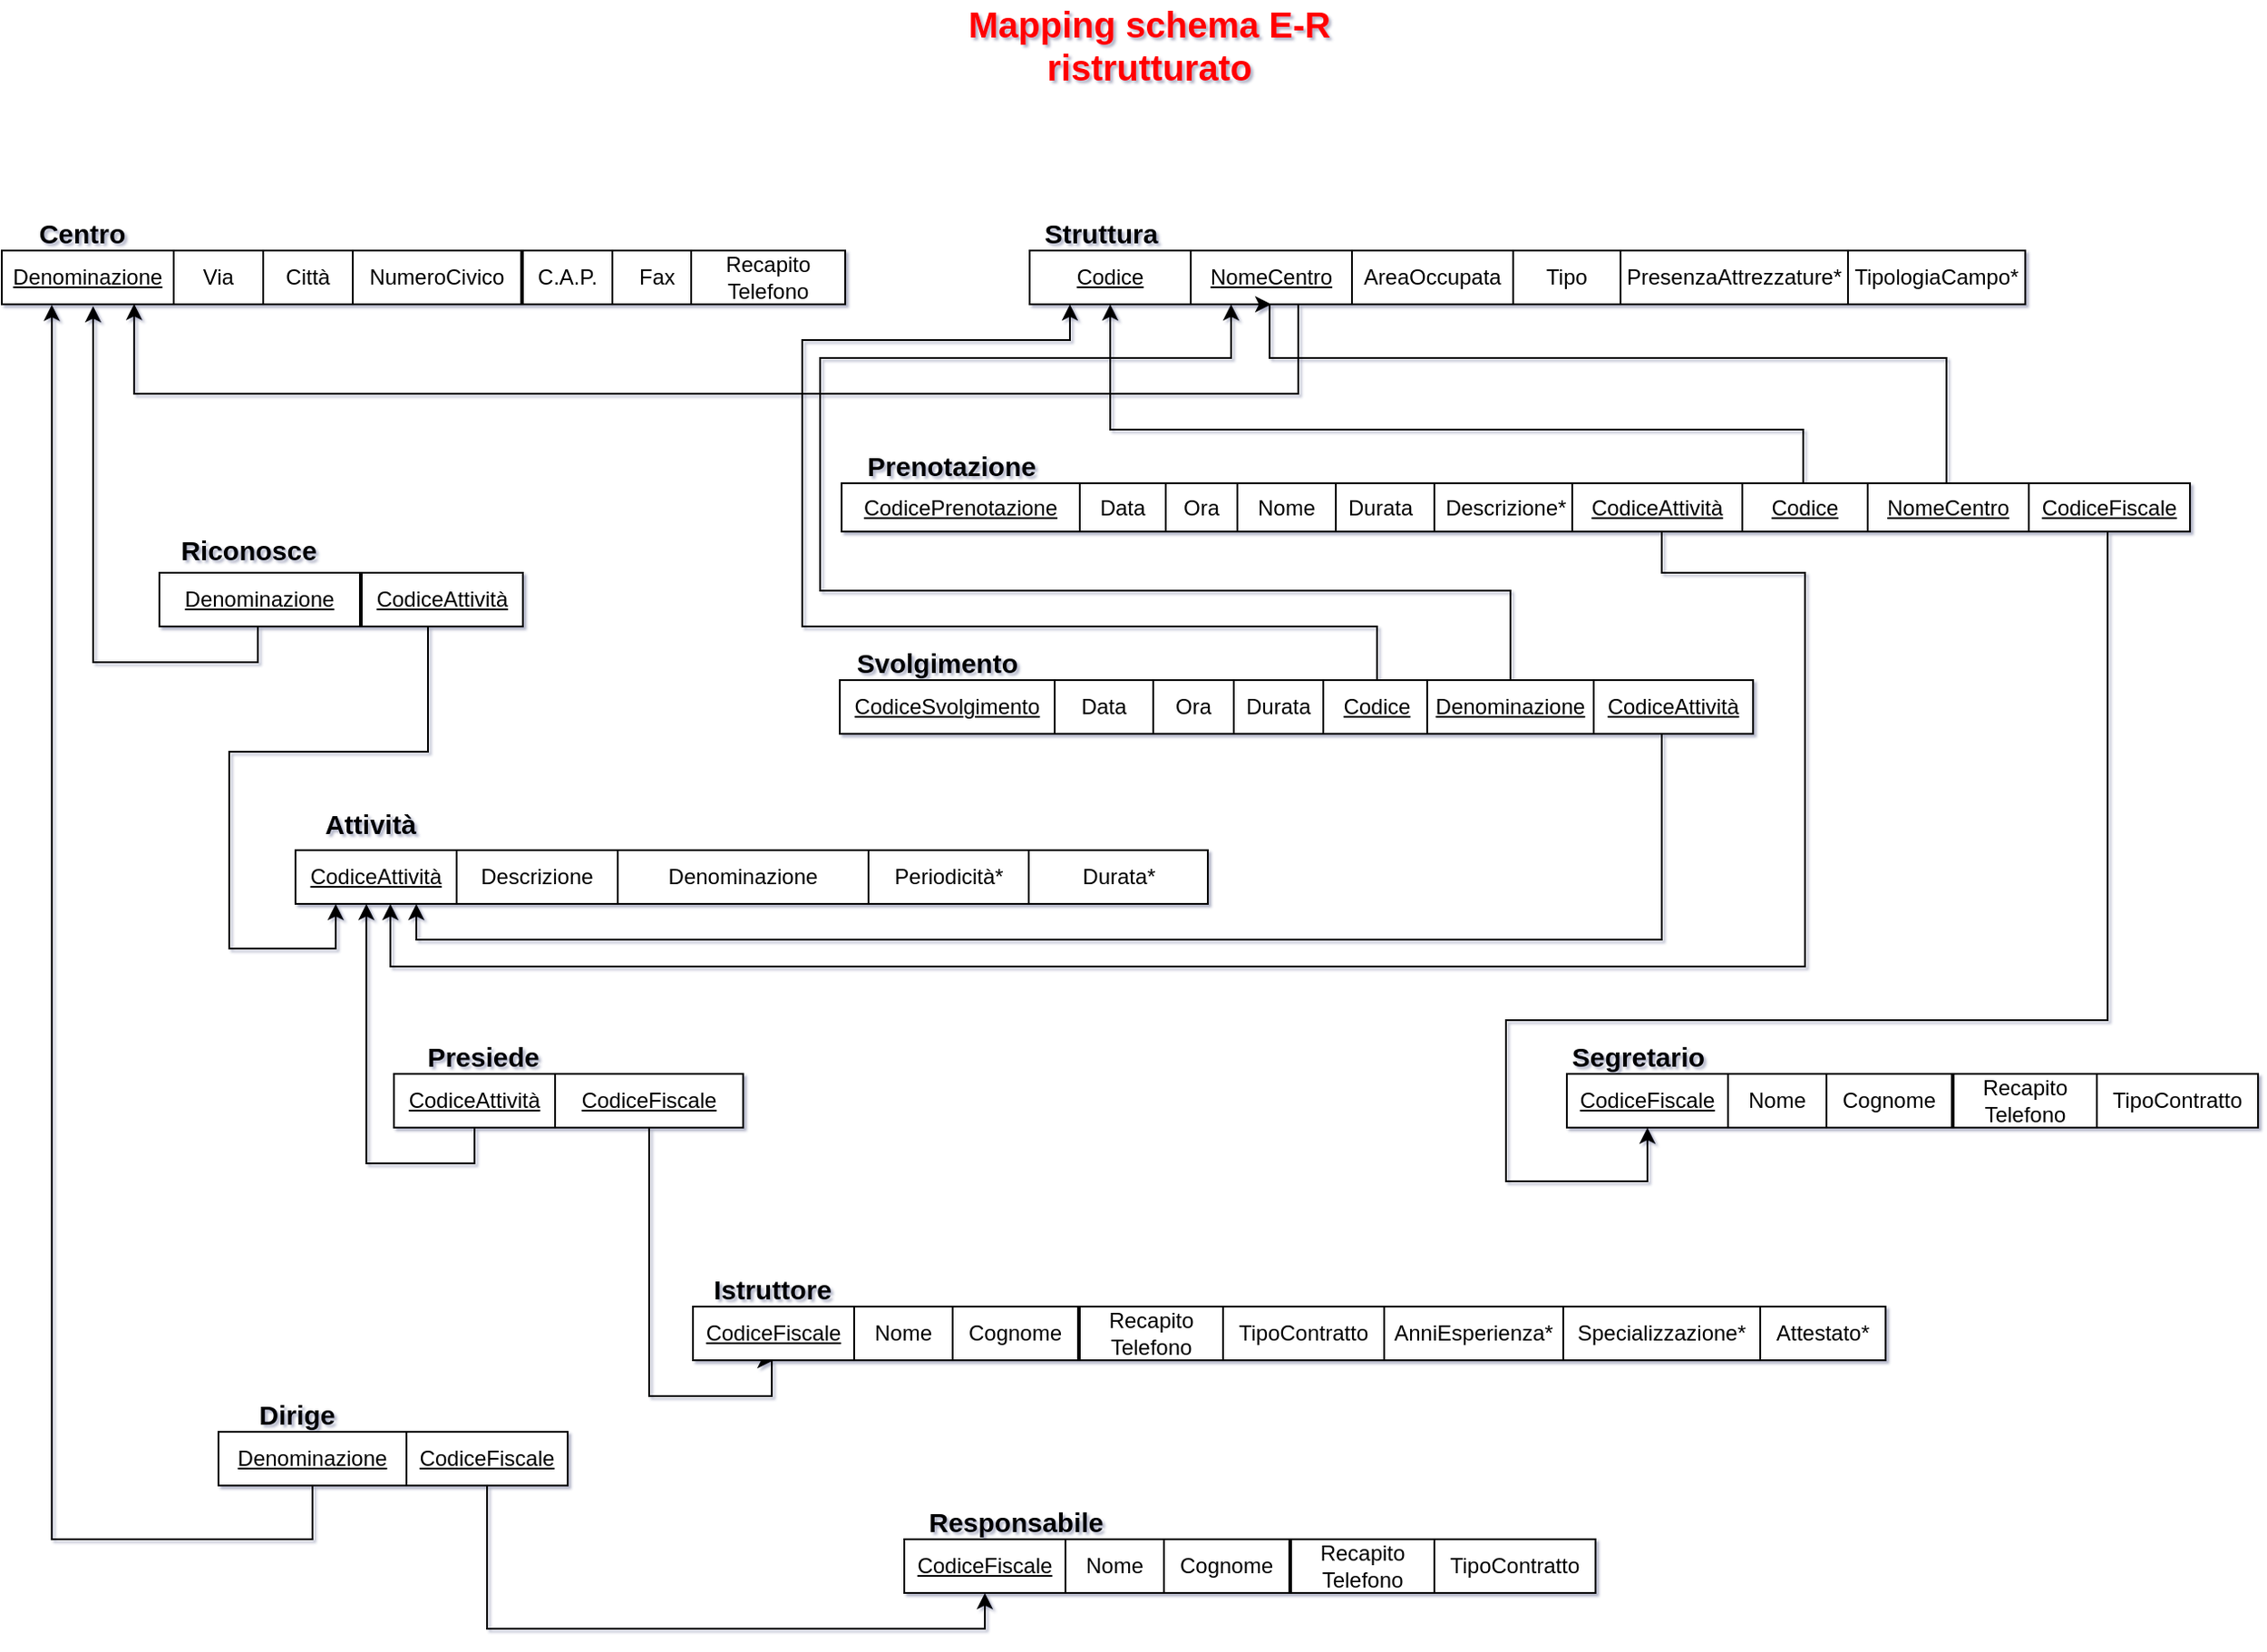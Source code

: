 <mxfile version="12.3.7" type="device" pages="1"><diagram id="PSAPSC9eGgdpma670bdw" name="Page-1"><mxGraphModel dx="1006" dy="487" grid="1" gridSize="10" guides="1" tooltips="1" connect="1" arrows="1" fold="1" page="1" pageScale="1" pageWidth="1654" pageHeight="1169" math="0" shadow="1"><root><mxCell id="0"/><mxCell id="1" parent="0"/><mxCell id="prmxmG3SQ1TPiEct5h_p-3" value="&lt;font size=&quot;1&quot; color=&quot;#ff0000&quot;&gt;&lt;b style=&quot;font-size: 20px&quot;&gt;Mapping schema E-R ristrutturato&lt;/b&gt;&lt;/font&gt;" style="text;html=1;strokeColor=none;fillColor=none;align=center;verticalAlign=middle;whiteSpace=wrap;rounded=0;" parent="1" vertex="1"><mxGeometry x="710.5" y="20" width="240" height="50" as="geometry"/></mxCell><mxCell id="prmxmG3SQ1TPiEct5h_p-4" value="&lt;u&gt;Denominazione&lt;/u&gt;" style="rounded=0;whiteSpace=wrap;html=1;" parent="1" vertex="1"><mxGeometry x="190" y="160" width="96" height="30" as="geometry"/></mxCell><mxCell id="prmxmG3SQ1TPiEct5h_p-5" value="Via" style="rounded=0;whiteSpace=wrap;html=1;" parent="1" vertex="1"><mxGeometry x="286" y="160" width="50" height="30" as="geometry"/></mxCell><mxCell id="prmxmG3SQ1TPiEct5h_p-6" value="Città" style="rounded=0;whiteSpace=wrap;html=1;" parent="1" vertex="1"><mxGeometry x="336" y="160" width="50" height="30" as="geometry"/></mxCell><mxCell id="prmxmG3SQ1TPiEct5h_p-7" value="&lt;b&gt;&lt;font style=&quot;font-size: 15px&quot;&gt;Centro&lt;/font&gt;&lt;/b&gt;" style="text;html=1;strokeColor=none;fillColor=none;align=center;verticalAlign=middle;whiteSpace=wrap;rounded=0;" parent="1" vertex="1"><mxGeometry x="200" y="140" width="70" height="20" as="geometry"/></mxCell><mxCell id="prmxmG3SQ1TPiEct5h_p-8" value="C.A.P." style="rounded=0;whiteSpace=wrap;html=1;" parent="1" vertex="1"><mxGeometry x="481" y="160" width="50" height="30" as="geometry"/></mxCell><mxCell id="prmxmG3SQ1TPiEct5h_p-9" value="Fax" style="rounded=0;whiteSpace=wrap;html=1;" parent="1" vertex="1"><mxGeometry x="531" y="160" width="50" height="30" as="geometry"/></mxCell><mxCell id="prmxmG3SQ1TPiEct5h_p-10" value="Recapito&lt;br&gt;Telefono" style="rounded=0;whiteSpace=wrap;html=1;" parent="1" vertex="1"><mxGeometry x="575" y="160" width="86" height="30" as="geometry"/></mxCell><mxCell id="prmxmG3SQ1TPiEct5h_p-11" value="&lt;u&gt;Codice&lt;/u&gt;" style="rounded=0;whiteSpace=wrap;html=1;" parent="1" vertex="1"><mxGeometry x="764" y="160" width="90" height="30" as="geometry"/></mxCell><mxCell id="prmxmG3SQ1TPiEct5h_p-12" value="AreaOccupata" style="rounded=0;whiteSpace=wrap;html=1;" parent="1" vertex="1"><mxGeometry x="944" y="160" width="90" height="30" as="geometry"/></mxCell><mxCell id="prmxmG3SQ1TPiEct5h_p-14" value="&lt;b&gt;&lt;font style=&quot;font-size: 15px&quot;&gt;Struttura&lt;/font&gt;&lt;/b&gt;" style="text;html=1;strokeColor=none;fillColor=none;align=center;verticalAlign=middle;whiteSpace=wrap;rounded=0;" parent="1" vertex="1"><mxGeometry x="763.5" y="140" width="80" height="20" as="geometry"/></mxCell><mxCell id="prmxmG3SQ1TPiEct5h_p-15" value="Periodicità*" style="rounded=0;whiteSpace=wrap;html=1;" parent="1" vertex="1"><mxGeometry x="674" y="495" width="90" height="30" as="geometry"/></mxCell><mxCell id="prmxmG3SQ1TPiEct5h_p-16" value="Durata*" style="rounded=0;whiteSpace=wrap;html=1;" parent="1" vertex="1"><mxGeometry x="763.5" y="495" width="100" height="30" as="geometry"/></mxCell><mxCell id="prmxmG3SQ1TPiEct5h_p-23" value="" style="edgeStyle=orthogonalEdgeStyle;rounded=0;orthogonalLoop=1;jettySize=auto;html=1;strokeColor=#000000;fillColor=#ffcd28;gradientColor=#ffa500;entryX=0.77;entryY=0.992;entryDx=0;entryDy=0;entryPerimeter=0;" parent="1" source="prmxmG3SQ1TPiEct5h_p-21" target="prmxmG3SQ1TPiEct5h_p-4" edge="1"><mxGeometry relative="1" as="geometry"><mxPoint x="262" y="200" as="targetPoint"/><Array as="points"><mxPoint x="914" y="240"/><mxPoint x="264" y="240"/></Array></mxGeometry></mxCell><mxCell id="prmxmG3SQ1TPiEct5h_p-21" value="&lt;u&gt;NomeCentro&lt;/u&gt;" style="rounded=0;whiteSpace=wrap;html=1;" parent="1" vertex="1"><mxGeometry x="854" y="160" width="90" height="30" as="geometry"/></mxCell><mxCell id="prmxmG3SQ1TPiEct5h_p-31" value="Descrizione" style="rounded=0;whiteSpace=wrap;html=1;" parent="1" vertex="1"><mxGeometry x="444" y="495" width="90" height="30" as="geometry"/></mxCell><mxCell id="prmxmG3SQ1TPiEct5h_p-32" value="&lt;b&gt;&lt;font style=&quot;font-size: 15px&quot;&gt;Attività&lt;/font&gt;&lt;/b&gt;" style="text;html=1;strokeColor=none;fillColor=none;align=center;verticalAlign=middle;whiteSpace=wrap;rounded=0;" parent="1" vertex="1"><mxGeometry x="356" y="470" width="80" height="20" as="geometry"/></mxCell><mxCell id="prmxmG3SQ1TPiEct5h_p-33" value="Denominazione" style="rounded=0;whiteSpace=wrap;html=1;" parent="1" vertex="1"><mxGeometry x="534" y="495" width="140" height="30" as="geometry"/></mxCell><mxCell id="prmxmG3SQ1TPiEct5h_p-134" value="" style="edgeStyle=orthogonalEdgeStyle;rounded=0;orthogonalLoop=1;jettySize=auto;html=1;startArrow=none;startFill=0;exitX=0.5;exitY=1;exitDx=0;exitDy=0;fillColor=#ffff88;strokeColor=#000000;" parent="1" source="prmxmG3SQ1TPiEct5h_p-36" edge="1"><mxGeometry relative="1" as="geometry"><mxPoint x="241" y="191" as="targetPoint"/><Array as="points"><mxPoint x="333" y="390"/><mxPoint x="241" y="390"/></Array></mxGeometry></mxCell><mxCell id="prmxmG3SQ1TPiEct5h_p-36" value="&lt;u&gt;Denominazione&lt;/u&gt;" style="rounded=0;whiteSpace=wrap;html=1;" parent="1" vertex="1"><mxGeometry x="278" y="340" width="112" height="30" as="geometry"/></mxCell><mxCell id="prmxmG3SQ1TPiEct5h_p-38" value="&lt;b&gt;&lt;font style=&quot;font-size: 15px&quot;&gt;Riconosce&lt;/font&gt;&lt;/b&gt;" style="text;html=1;strokeColor=none;fillColor=none;align=center;verticalAlign=middle;whiteSpace=wrap;rounded=0;" parent="1" vertex="1"><mxGeometry x="277.5" y="317" width="100" height="20" as="geometry"/></mxCell><mxCell id="prmxmG3SQ1TPiEct5h_p-95" value="" style="edgeStyle=orthogonalEdgeStyle;rounded=0;orthogonalLoop=1;jettySize=auto;html=1;exitX=0.5;exitY=1;exitDx=0;exitDy=0;entryX=0.25;entryY=1;entryDx=0;entryDy=0;strokeColor=#000000;" parent="1" source="prmxmG3SQ1TPiEct5h_p-41" target="prmxmG3SQ1TPiEct5h_p-42" edge="1"><mxGeometry relative="1" as="geometry"><mxPoint x="493.5" y="420" as="targetPoint"/><Array as="points"><mxPoint x="428" y="440"/><mxPoint x="317" y="440"/><mxPoint x="317" y="550"/><mxPoint x="377" y="550"/></Array></mxGeometry></mxCell><mxCell id="prmxmG3SQ1TPiEct5h_p-41" value="&lt;u&gt;CodiceAttività&lt;/u&gt;" style="rounded=0;whiteSpace=wrap;html=1;" parent="1" vertex="1"><mxGeometry x="391" y="340" width="90" height="30" as="geometry"/></mxCell><mxCell id="prmxmG3SQ1TPiEct5h_p-42" value="&lt;u&gt;CodiceAttività&lt;/u&gt;" style="rounded=0;whiteSpace=wrap;html=1;" parent="1" vertex="1"><mxGeometry x="354" y="495" width="90" height="30" as="geometry"/></mxCell><mxCell id="prmxmG3SQ1TPiEct5h_p-138" value="" style="edgeStyle=orthogonalEdgeStyle;rounded=0;orthogonalLoop=1;jettySize=auto;html=1;startArrow=none;startFill=0;entryX=0.5;entryY=1;entryDx=0;entryDy=0;fillColor=#60a917;strokeColor=#000000;" parent="1" source="prmxmG3SQ1TPiEct5h_p-49" target="prmxmG3SQ1TPiEct5h_p-62" edge="1"><mxGeometry relative="1" as="geometry"><mxPoint x="551.5" y="730" as="targetPoint"/><Array as="points"><mxPoint x="551" y="800"/><mxPoint x="620" y="800"/></Array></mxGeometry></mxCell><mxCell id="prmxmG3SQ1TPiEct5h_p-49" value="&lt;u&gt;CodiceFiscale&lt;/u&gt;" style="rounded=0;whiteSpace=wrap;html=1;" parent="1" vertex="1"><mxGeometry x="499" y="620" width="105" height="30" as="geometry"/></mxCell><mxCell id="prmxmG3SQ1TPiEct5h_p-50" value="&lt;b&gt;&lt;font style=&quot;font-size: 15px&quot;&gt;Presiede&lt;/font&gt;&lt;/b&gt;" style="text;html=1;strokeColor=none;fillColor=none;align=center;verticalAlign=middle;whiteSpace=wrap;rounded=0;" parent="1" vertex="1"><mxGeometry x="409" y="600" width="100" height="20" as="geometry"/></mxCell><mxCell id="prmxmG3SQ1TPiEct5h_p-56" value="" style="edgeStyle=orthogonalEdgeStyle;rounded=0;orthogonalLoop=1;jettySize=auto;html=1;entryX=0.44;entryY=1;entryDx=0;entryDy=0;entryPerimeter=0;strokeColor=#000000;fillColor=#60a917;" parent="1" source="prmxmG3SQ1TPiEct5h_p-51" target="prmxmG3SQ1TPiEct5h_p-42" edge="1"><mxGeometry relative="1" as="geometry"><mxPoint x="394" y="530" as="targetPoint"/><Array as="points"><mxPoint x="454" y="670"/><mxPoint x="394" y="670"/></Array></mxGeometry></mxCell><mxCell id="prmxmG3SQ1TPiEct5h_p-51" value="&lt;u&gt;CodiceAttività&lt;/u&gt;" style="rounded=0;whiteSpace=wrap;html=1;" parent="1" vertex="1"><mxGeometry x="409" y="620" width="90" height="30" as="geometry"/></mxCell><mxCell id="prmxmG3SQ1TPiEct5h_p-58" value="TipoContratto" style="rounded=0;whiteSpace=wrap;html=1;" parent="1" vertex="1"><mxGeometry x="872" y="750" width="90" height="30" as="geometry"/></mxCell><mxCell id="prmxmG3SQ1TPiEct5h_p-59" value="Nome" style="rounded=0;whiteSpace=wrap;html=1;" parent="1" vertex="1"><mxGeometry x="666" y="750" width="55" height="30" as="geometry"/></mxCell><mxCell id="prmxmG3SQ1TPiEct5h_p-60" value="&lt;b&gt;&lt;font style=&quot;font-size: 15px&quot;&gt;Istruttore&lt;/font&gt;&lt;/b&gt;" style="text;html=1;strokeColor=none;fillColor=none;align=center;verticalAlign=middle;whiteSpace=wrap;rounded=0;" parent="1" vertex="1"><mxGeometry x="573" y="730" width="95" height="20" as="geometry"/></mxCell><mxCell id="prmxmG3SQ1TPiEct5h_p-61" value="Cognome" style="rounded=0;whiteSpace=wrap;html=1;" parent="1" vertex="1"><mxGeometry x="721" y="750" width="70" height="30" as="geometry"/></mxCell><mxCell id="prmxmG3SQ1TPiEct5h_p-62" value="&lt;u&gt;CodiceFiscale&lt;/u&gt;" style="rounded=0;whiteSpace=wrap;html=1;" parent="1" vertex="1"><mxGeometry x="576" y="750" width="90" height="30" as="geometry"/></mxCell><mxCell id="prmxmG3SQ1TPiEct5h_p-63" value="AnniEsperienza*" style="rounded=0;whiteSpace=wrap;html=1;" parent="1" vertex="1"><mxGeometry x="962" y="750" width="100" height="30" as="geometry"/></mxCell><mxCell id="prmxmG3SQ1TPiEct5h_p-64" value="Specializzazione*" style="rounded=0;whiteSpace=wrap;html=1;" parent="1" vertex="1"><mxGeometry x="1062" y="750" width="110" height="30" as="geometry"/></mxCell><mxCell id="prmxmG3SQ1TPiEct5h_p-65" value="Attestato*" style="rounded=0;whiteSpace=wrap;html=1;" parent="1" vertex="1"><mxGeometry x="1172" y="750" width="70" height="30" as="geometry"/></mxCell><mxCell id="prmxmG3SQ1TPiEct5h_p-72" value="TipoContratto" style="rounded=0;whiteSpace=wrap;html=1;" parent="1" vertex="1"><mxGeometry x="1360" y="620" width="90" height="30" as="geometry"/></mxCell><mxCell id="prmxmG3SQ1TPiEct5h_p-73" value="Nome" style="rounded=0;whiteSpace=wrap;html=1;" parent="1" vertex="1"><mxGeometry x="1154" y="620" width="55" height="30" as="geometry"/></mxCell><mxCell id="prmxmG3SQ1TPiEct5h_p-74" value="&lt;b&gt;&lt;font style=&quot;font-size: 15px&quot;&gt;Segretario&lt;/font&gt;&lt;/b&gt;" style="text;html=1;strokeColor=none;fillColor=none;align=center;verticalAlign=middle;whiteSpace=wrap;rounded=0;" parent="1" vertex="1"><mxGeometry x="1064" y="600" width="80" height="20" as="geometry"/></mxCell><mxCell id="prmxmG3SQ1TPiEct5h_p-75" value="Cognome" style="rounded=0;whiteSpace=wrap;html=1;" parent="1" vertex="1"><mxGeometry x="1209" y="620" width="70" height="30" as="geometry"/></mxCell><mxCell id="prmxmG3SQ1TPiEct5h_p-76" value="&lt;u&gt;CodiceFiscale&lt;/u&gt;" style="rounded=0;whiteSpace=wrap;html=1;" parent="1" vertex="1"><mxGeometry x="1064" y="620" width="90" height="30" as="geometry"/></mxCell><mxCell id="prmxmG3SQ1TPiEct5h_p-80" value="Ora" style="rounded=0;whiteSpace=wrap;html=1;" parent="1" vertex="1"><mxGeometry x="840" y="290" width="40" height="27" as="geometry"/></mxCell><mxCell id="prmxmG3SQ1TPiEct5h_p-81" value="Durata" style="rounded=0;whiteSpace=wrap;html=1;" parent="1" vertex="1"><mxGeometry x="930" y="290" width="60" height="27" as="geometry"/></mxCell><mxCell id="prmxmG3SQ1TPiEct5h_p-82" value="Nome" style="rounded=0;whiteSpace=wrap;html=1;" parent="1" vertex="1"><mxGeometry x="880" y="290" width="55" height="27" as="geometry"/></mxCell><mxCell id="prmxmG3SQ1TPiEct5h_p-83" value="&lt;b&gt;&lt;font style=&quot;font-size: 15px&quot;&gt;Prenotazione&lt;/font&gt;&lt;/b&gt;" style="text;html=1;strokeColor=none;fillColor=none;align=center;verticalAlign=middle;whiteSpace=wrap;rounded=0;" parent="1" vertex="1"><mxGeometry x="659" y="270" width="123" height="20" as="geometry"/></mxCell><mxCell id="prmxmG3SQ1TPiEct5h_p-84" value="Data" style="rounded=0;whiteSpace=wrap;html=1;" parent="1" vertex="1"><mxGeometry x="792" y="290" width="48" height="27" as="geometry"/></mxCell><mxCell id="prmxmG3SQ1TPiEct5h_p-85" value="&lt;u&gt;CodicePrenotazione&lt;/u&gt;" style="rounded=0;whiteSpace=wrap;html=1;" parent="1" vertex="1"><mxGeometry x="659" y="290" width="133" height="27" as="geometry"/></mxCell><mxCell id="prmxmG3SQ1TPiEct5h_p-86" value="Descrizione*" style="rounded=0;whiteSpace=wrap;html=1;" parent="1" vertex="1"><mxGeometry x="990" y="290" width="80" height="27" as="geometry"/></mxCell><mxCell id="prmxmG3SQ1TPiEct5h_p-136" value="" style="edgeStyle=orthogonalEdgeStyle;rounded=0;orthogonalLoop=1;jettySize=auto;html=1;startArrow=none;startFill=0;entryX=0.5;entryY=1;entryDx=0;entryDy=0;strokeColor=#000000;" parent="1" source="prmxmG3SQ1TPiEct5h_p-88" target="prmxmG3SQ1TPiEct5h_p-76" edge="1"><mxGeometry relative="1" as="geometry"><mxPoint x="1115" y="397" as="targetPoint"/><Array as="points"><mxPoint x="1366" y="590"/><mxPoint x="1030" y="590"/><mxPoint x="1030" y="680"/><mxPoint x="1109" y="680"/></Array></mxGeometry></mxCell><mxCell id="prmxmG3SQ1TPiEct5h_p-88" value="&lt;u&gt;CodiceFiscale&lt;/u&gt;" style="rounded=0;whiteSpace=wrap;html=1;" parent="1" vertex="1"><mxGeometry x="1322" y="290" width="90" height="27" as="geometry"/></mxCell><mxCell id="prmxmG3SQ1TPiEct5h_p-143" value="" style="edgeStyle=orthogonalEdgeStyle;rounded=0;orthogonalLoop=1;jettySize=auto;html=1;startArrow=none;startFill=0;entryX=0.5;entryY=1;entryDx=0;entryDy=0;strokeColor=#000000;" parent="1" source="prmxmG3SQ1TPiEct5h_p-89" target="prmxmG3SQ1TPiEct5h_p-11" edge="1"><mxGeometry relative="1" as="geometry"><mxPoint x="1196.5" y="397" as="targetPoint"/><Array as="points"><mxPoint x="1196" y="260"/><mxPoint x="809" y="260"/></Array></mxGeometry></mxCell><mxCell id="prmxmG3SQ1TPiEct5h_p-89" value="&lt;u&gt;Codice&lt;/u&gt;" style="rounded=0;whiteSpace=wrap;html=1;" parent="1" vertex="1"><mxGeometry x="1162" y="290" width="70" height="27" as="geometry"/></mxCell><mxCell id="prmxmG3SQ1TPiEct5h_p-145" value="" style="edgeStyle=orthogonalEdgeStyle;rounded=0;orthogonalLoop=1;jettySize=auto;html=1;startArrow=none;startFill=0;entryX=0.5;entryY=1;entryDx=0;entryDy=0;strokeColor=#000000;" parent="1" source="prmxmG3SQ1TPiEct5h_p-90" target="prmxmG3SQ1TPiEct5h_p-21" edge="1"><mxGeometry relative="1" as="geometry"><mxPoint x="1276.5" y="217" as="targetPoint"/><Array as="points"><mxPoint x="1276" y="220"/><mxPoint x="898" y="220"/></Array></mxGeometry></mxCell><mxCell id="prmxmG3SQ1TPiEct5h_p-90" value="&lt;u&gt;NomeCentro&lt;/u&gt;" style="rounded=0;whiteSpace=wrap;html=1;" parent="1" vertex="1"><mxGeometry x="1232" y="290" width="90" height="27" as="geometry"/></mxCell><mxCell id="prmxmG3SQ1TPiEct5h_p-141" value="" style="edgeStyle=orthogonalEdgeStyle;rounded=0;orthogonalLoop=1;jettySize=auto;html=1;startArrow=none;startFill=0;strokeColor=#000000;" parent="1" source="prmxmG3SQ1TPiEct5h_p-97" edge="1"><mxGeometry relative="1" as="geometry"><mxPoint x="407" y="525" as="targetPoint"/><Array as="points"><mxPoint x="1117" y="340"/><mxPoint x="1197" y="340"/><mxPoint x="1197" y="560"/><mxPoint x="407" y="560"/></Array></mxGeometry></mxCell><mxCell id="prmxmG3SQ1TPiEct5h_p-97" value="&lt;u&gt;CodiceAttività&lt;/u&gt;" style="rounded=0;whiteSpace=wrap;html=1;" parent="1" vertex="1"><mxGeometry x="1067" y="290" width="95" height="27" as="geometry"/></mxCell><mxCell id="prmxmG3SQ1TPiEct5h_p-103" value="TipoContratto" style="rounded=0;whiteSpace=wrap;html=1;" parent="1" vertex="1"><mxGeometry x="990" y="880" width="90" height="30" as="geometry"/></mxCell><mxCell id="prmxmG3SQ1TPiEct5h_p-104" value="Nome" style="rounded=0;whiteSpace=wrap;html=1;" parent="1" vertex="1"><mxGeometry x="784" y="880" width="55" height="30" as="geometry"/></mxCell><mxCell id="prmxmG3SQ1TPiEct5h_p-105" value="&lt;b&gt;&lt;font style=&quot;font-size: 15px&quot;&gt;Responsabile&lt;/font&gt;&lt;/b&gt;" style="text;html=1;strokeColor=none;fillColor=none;align=center;verticalAlign=middle;whiteSpace=wrap;rounded=0;" parent="1" vertex="1"><mxGeometry x="694.5" y="860" width="123" height="20" as="geometry"/></mxCell><mxCell id="prmxmG3SQ1TPiEct5h_p-106" value="Cognome" style="rounded=0;whiteSpace=wrap;html=1;" parent="1" vertex="1"><mxGeometry x="839" y="880" width="70" height="30" as="geometry"/></mxCell><mxCell id="prmxmG3SQ1TPiEct5h_p-107" value="&lt;u&gt;CodiceFiscale&lt;/u&gt;" style="rounded=0;whiteSpace=wrap;html=1;" parent="1" vertex="1"><mxGeometry x="694" y="880" width="90" height="30" as="geometry"/></mxCell><mxCell id="prmxmG3SQ1TPiEct5h_p-153" value="" style="edgeStyle=orthogonalEdgeStyle;rounded=0;orthogonalLoop=1;jettySize=auto;html=1;startArrow=none;startFill=0;strokeColor=#000000;exitX=0.5;exitY=1;exitDx=0;exitDy=0;gradientColor=#ffa500;fillColor=#ffcd28;entryX=0.291;entryY=1.009;entryDx=0;entryDy=0;entryPerimeter=0;" parent="1" source="prmxmG3SQ1TPiEct5h_p-111" target="prmxmG3SQ1TPiEct5h_p-4" edge="1"><mxGeometry relative="1" as="geometry"><mxPoint x="214" y="200" as="targetPoint"/><Array as="points"><mxPoint x="363" y="880"/><mxPoint x="218" y="880"/></Array></mxGeometry></mxCell><mxCell id="prmxmG3SQ1TPiEct5h_p-111" value="&lt;u&gt;Denominazione&lt;/u&gt;" style="rounded=0;whiteSpace=wrap;html=1;" parent="1" vertex="1"><mxGeometry x="311" y="820" width="105" height="30" as="geometry"/></mxCell><mxCell id="prmxmG3SQ1TPiEct5h_p-112" value="&lt;b&gt;&lt;font style=&quot;font-size: 15px&quot;&gt;Dirige&lt;/font&gt;&lt;/b&gt;" style="text;html=1;strokeColor=none;fillColor=none;align=center;verticalAlign=middle;whiteSpace=wrap;rounded=0;" parent="1" vertex="1"><mxGeometry x="311" y="800" width="88" height="20" as="geometry"/></mxCell><mxCell id="prmxmG3SQ1TPiEct5h_p-158" value="" style="edgeStyle=orthogonalEdgeStyle;rounded=0;orthogonalLoop=1;jettySize=auto;html=1;startArrow=none;startFill=0;strokeColor=#000000;entryX=0.5;entryY=1;entryDx=0;entryDy=0;exitX=0.5;exitY=1;exitDx=0;exitDy=0;gradientColor=#ffa500;fillColor=#ffcd28;" parent="1" source="prmxmG3SQ1TPiEct5h_p-113" target="prmxmG3SQ1TPiEct5h_p-107" edge="1"><mxGeometry relative="1" as="geometry"><mxPoint x="420" y="990" as="targetPoint"/><Array as="points"><mxPoint x="461" y="930"/><mxPoint x="739" y="930"/></Array></mxGeometry></mxCell><mxCell id="prmxmG3SQ1TPiEct5h_p-113" value="&lt;u&gt;CodiceFiscale&lt;/u&gt;" style="rounded=0;whiteSpace=wrap;html=1;" parent="1" vertex="1"><mxGeometry x="416" y="820" width="90" height="30" as="geometry"/></mxCell><mxCell id="prmxmG3SQ1TPiEct5h_p-118" value="Durata" style="rounded=0;whiteSpace=wrap;html=1;" parent="1" vertex="1"><mxGeometry x="878" y="400" width="50" height="30" as="geometry"/></mxCell><mxCell id="prmxmG3SQ1TPiEct5h_p-147" value="" style="edgeStyle=orthogonalEdgeStyle;orthogonalLoop=1;jettySize=auto;html=1;startArrow=none;startFill=0;entryX=0.25;entryY=1;entryDx=0;entryDy=0;fillColor=#e51400;strokeColor=#000000;rounded=0;" parent="1" source="prmxmG3SQ1TPiEct5h_p-119" target="prmxmG3SQ1TPiEct5h_p-11" edge="1"><mxGeometry relative="1" as="geometry"><mxPoint x="958" y="330" as="targetPoint"/><Array as="points"><mxPoint x="958" y="370"/><mxPoint x="637" y="370"/><mxPoint x="637" y="210"/><mxPoint x="786" y="210"/></Array></mxGeometry></mxCell><mxCell id="prmxmG3SQ1TPiEct5h_p-119" value="&lt;u&gt;Codice&lt;/u&gt;" style="rounded=0;whiteSpace=wrap;html=1;" parent="1" vertex="1"><mxGeometry x="928" y="400" width="60" height="30" as="geometry"/></mxCell><mxCell id="prmxmG3SQ1TPiEct5h_p-120" value="Data" style="rounded=0;whiteSpace=wrap;html=1;" parent="1" vertex="1"><mxGeometry x="778" y="400" width="55" height="30" as="geometry"/></mxCell><mxCell id="prmxmG3SQ1TPiEct5h_p-121" value="&lt;b&gt;&lt;font style=&quot;font-size: 15px&quot;&gt;Svolgimento&lt;/font&gt;&lt;/b&gt;" style="text;html=1;strokeColor=none;fillColor=none;align=center;verticalAlign=middle;whiteSpace=wrap;rounded=0;" parent="1" vertex="1"><mxGeometry x="658" y="380" width="109" height="20" as="geometry"/></mxCell><mxCell id="prmxmG3SQ1TPiEct5h_p-122" value="Ora" style="rounded=0;whiteSpace=wrap;html=1;" parent="1" vertex="1"><mxGeometry x="833" y="400" width="45" height="30" as="geometry"/></mxCell><mxCell id="prmxmG3SQ1TPiEct5h_p-123" value="&lt;u&gt;CodiceSvolgimento&lt;/u&gt;" style="rounded=0;whiteSpace=wrap;html=1;" parent="1" vertex="1"><mxGeometry x="658" y="400" width="120" height="30" as="geometry"/></mxCell><mxCell id="prmxmG3SQ1TPiEct5h_p-151" value="" style="edgeStyle=orthogonalEdgeStyle;rounded=0;orthogonalLoop=1;jettySize=auto;html=1;startArrow=none;startFill=0;strokeColor=#000000;entryX=0.75;entryY=1;entryDx=0;entryDy=0;" parent="1" source="prmxmG3SQ1TPiEct5h_p-124" target="prmxmG3SQ1TPiEct5h_p-42" edge="1"><mxGeometry relative="1" as="geometry"><mxPoint x="1123.5" y="510" as="targetPoint"/><Array as="points"><mxPoint x="1117" y="545"/><mxPoint x="421" y="545"/></Array></mxGeometry></mxCell><mxCell id="prmxmG3SQ1TPiEct5h_p-124" value="&lt;u&gt;CodiceAttività&lt;/u&gt;" style="rounded=0;whiteSpace=wrap;html=1;" parent="1" vertex="1"><mxGeometry x="1079" y="400" width="89" height="30" as="geometry"/></mxCell><mxCell id="prmxmG3SQ1TPiEct5h_p-149" value="" style="edgeStyle=orthogonalEdgeStyle;rounded=0;orthogonalLoop=1;jettySize=auto;html=1;startArrow=none;startFill=0;entryX=0.25;entryY=1;entryDx=0;entryDy=0;fillColor=#e51400;strokeColor=#000000;" parent="1" source="prmxmG3SQ1TPiEct5h_p-127" target="prmxmG3SQ1TPiEct5h_p-21" edge="1"><mxGeometry relative="1" as="geometry"><mxPoint x="1033" y="340" as="targetPoint"/><Array as="points"><mxPoint x="1032" y="350"/><mxPoint x="647" y="350"/><mxPoint x="647" y="220"/><mxPoint x="876" y="220"/></Array></mxGeometry></mxCell><mxCell id="prmxmG3SQ1TPiEct5h_p-127" value="&lt;u&gt;Denominazione&lt;/u&gt;" style="rounded=0;whiteSpace=wrap;html=1;" parent="1" vertex="1"><mxGeometry x="986" y="400" width="93" height="30" as="geometry"/></mxCell><mxCell id="prmxmG3SQ1TPiEct5h_p-161" value="Tipo" style="rounded=0;whiteSpace=wrap;html=1;" parent="1" vertex="1"><mxGeometry x="1034" y="160" width="60" height="30" as="geometry"/></mxCell><mxCell id="prmxmG3SQ1TPiEct5h_p-162" value="PresenzaAttrezzature*" style="rounded=0;whiteSpace=wrap;html=1;" parent="1" vertex="1"><mxGeometry x="1094" y="160" width="127" height="30" as="geometry"/></mxCell><mxCell id="prmxmG3SQ1TPiEct5h_p-163" value="TipologiaCampo*" style="rounded=0;whiteSpace=wrap;html=1;" parent="1" vertex="1"><mxGeometry x="1221" y="160" width="99" height="30" as="geometry"/></mxCell><mxCell id="KNQci-WPdQA1kNirhutx-1" value="Recapito&lt;br&gt;Telefono" style="rounded=0;whiteSpace=wrap;html=1;" parent="1" vertex="1"><mxGeometry x="910" y="880" width="80" height="30" as="geometry"/></mxCell><mxCell id="KNQci-WPdQA1kNirhutx-2" value="Recapito&lt;br&gt;Telefono" style="rounded=0;whiteSpace=wrap;html=1;" parent="1" vertex="1"><mxGeometry x="1280" y="620" width="80" height="30" as="geometry"/></mxCell><mxCell id="KNQci-WPdQA1kNirhutx-5" value="Recapito&lt;br&gt;Telefono" style="rounded=0;whiteSpace=wrap;html=1;" parent="1" vertex="1"><mxGeometry x="792" y="750" width="80" height="30" as="geometry"/></mxCell><mxCell id="LhKU3MEz_I5zba_zgEBg-2" value="NumeroCivico" style="rounded=0;whiteSpace=wrap;html=1;" vertex="1" parent="1"><mxGeometry x="386" y="160" width="94" height="30" as="geometry"/></mxCell></root></mxGraphModel></diagram></mxfile>
